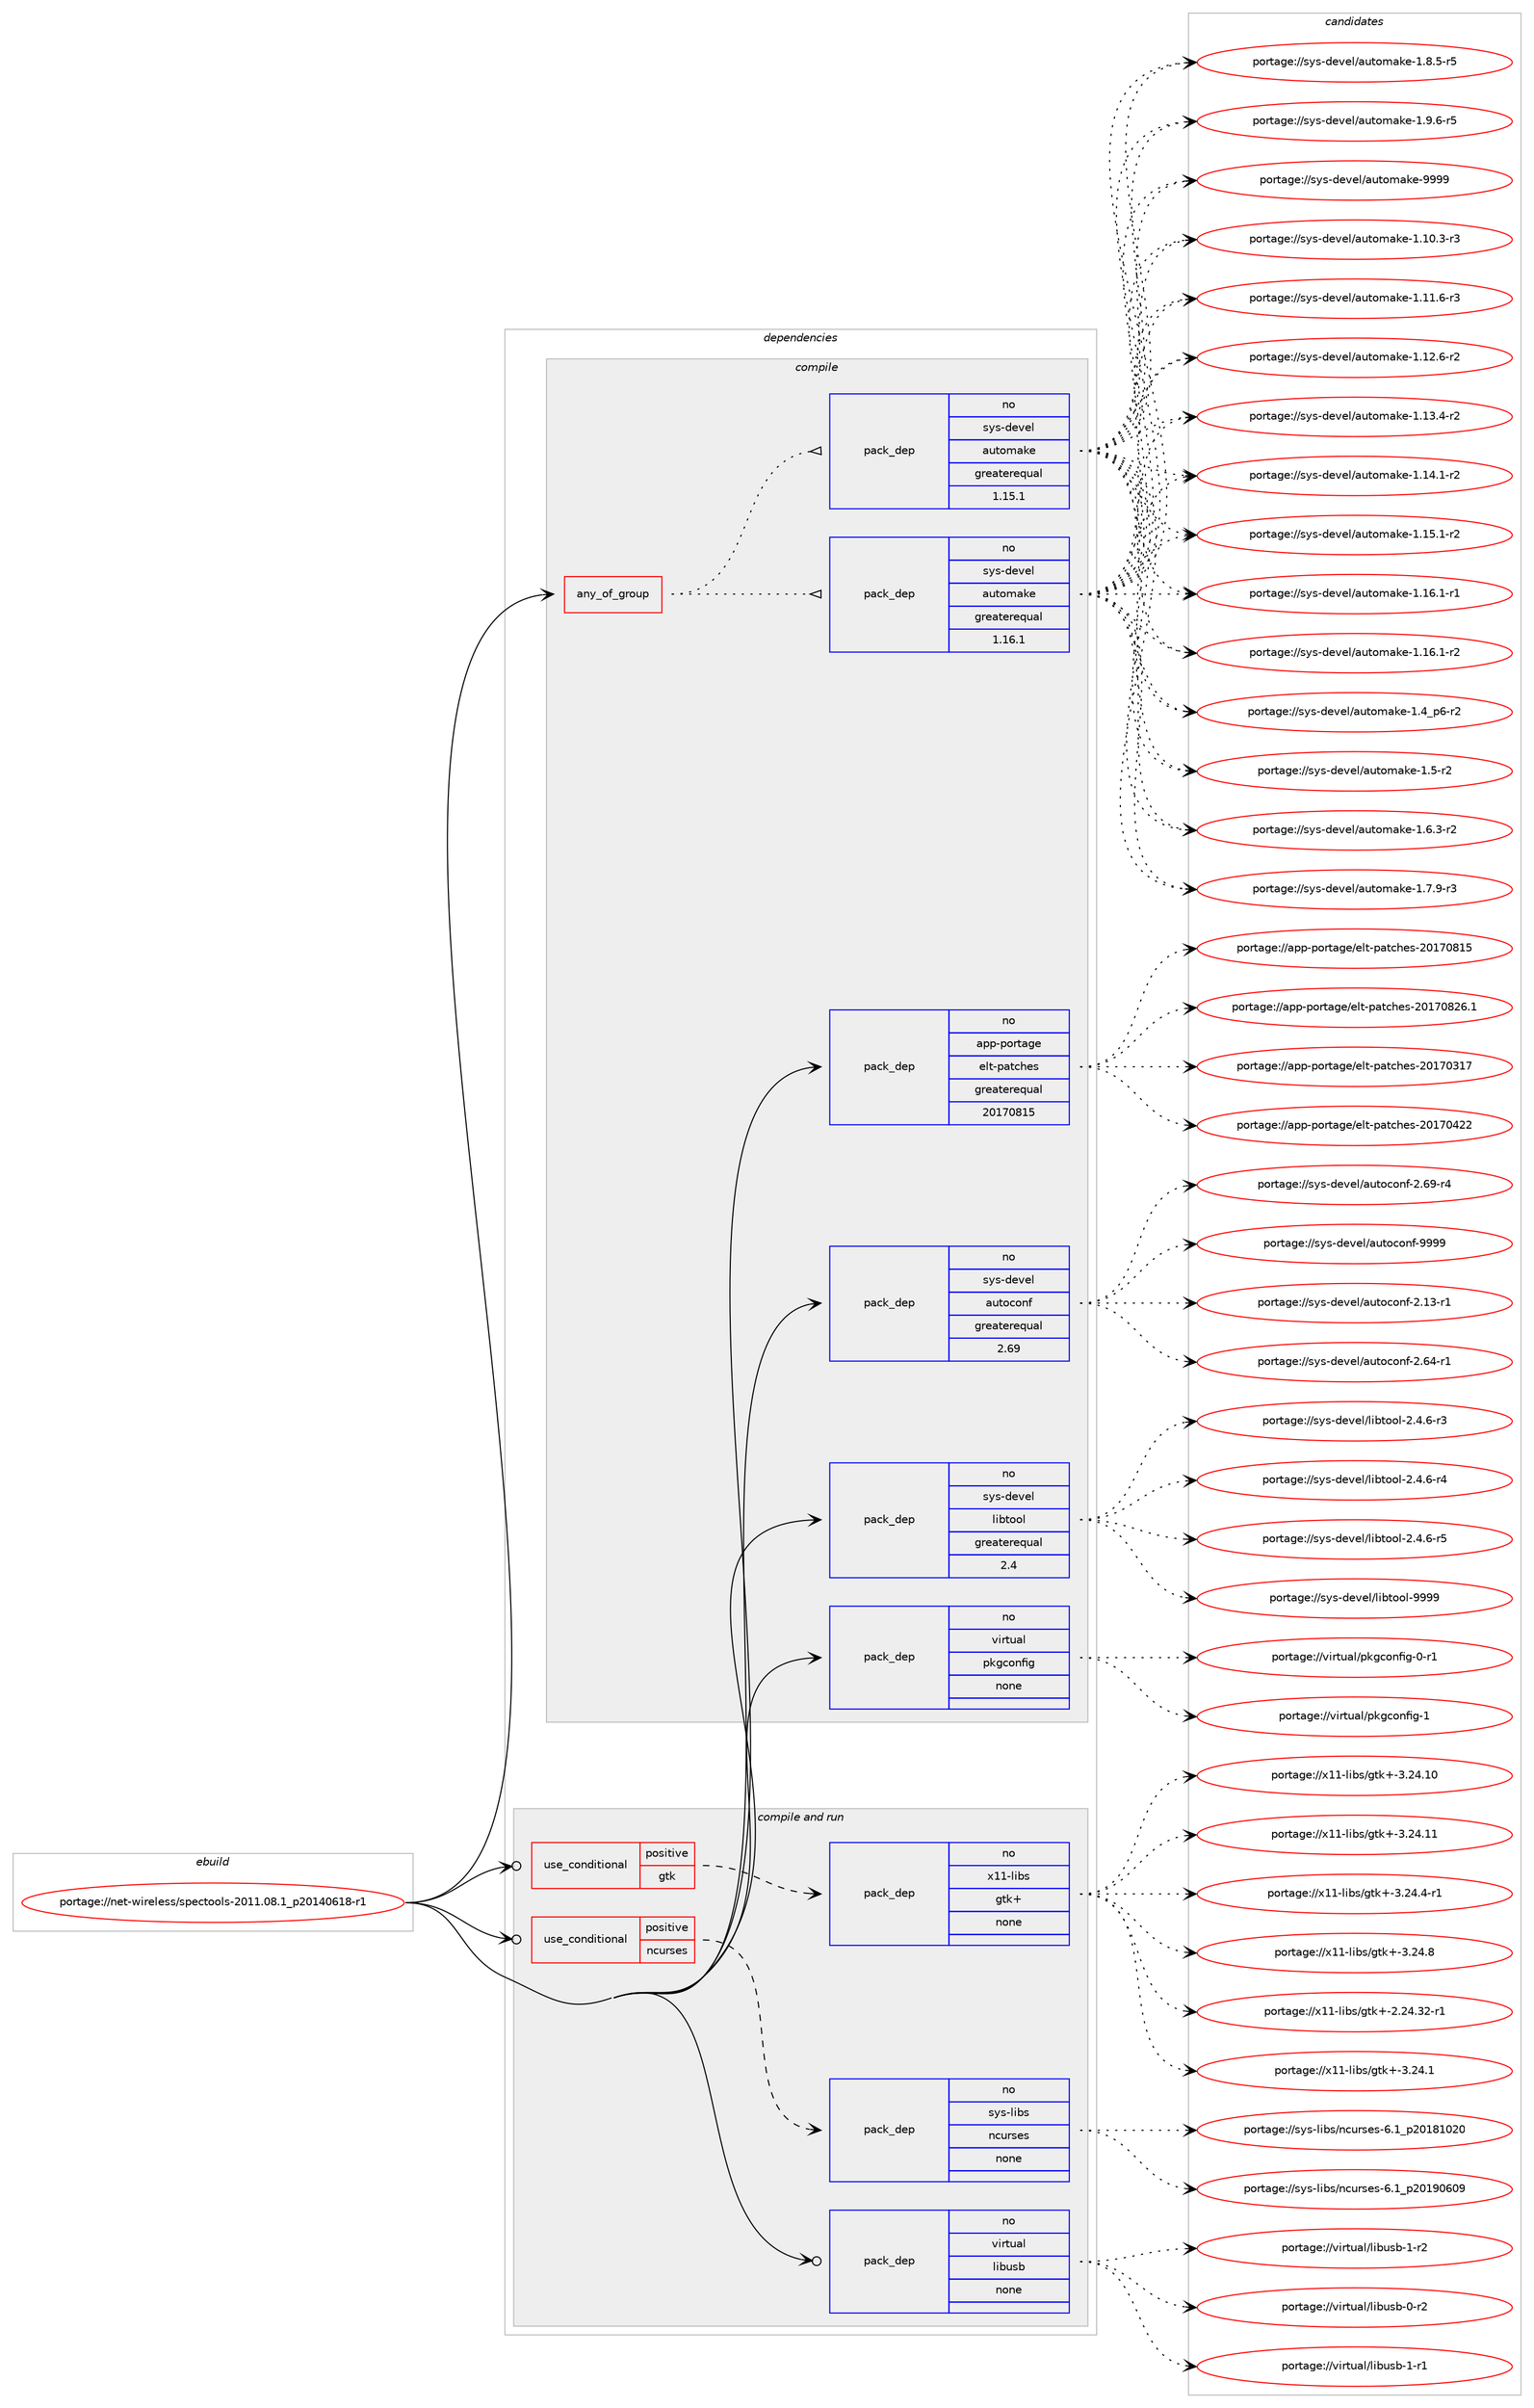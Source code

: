 digraph prolog {

# *************
# Graph options
# *************

newrank=true;
concentrate=true;
compound=true;
graph [rankdir=LR,fontname=Helvetica,fontsize=10,ranksep=1.5];#, ranksep=2.5, nodesep=0.2];
edge  [arrowhead=vee];
node  [fontname=Helvetica,fontsize=10];

# **********
# The ebuild
# **********

subgraph cluster_leftcol {
color=gray;
rank=same;
label=<<i>ebuild</i>>;
id [label="portage://net-wireless/spectools-2011.08.1_p20140618-r1", color=red, width=4, href="../net-wireless/spectools-2011.08.1_p20140618-r1.svg"];
}

# ****************
# The dependencies
# ****************

subgraph cluster_midcol {
color=gray;
label=<<i>dependencies</i>>;
subgraph cluster_compile {
fillcolor="#eeeeee";
style=filled;
label=<<i>compile</i>>;
subgraph any6211 {
dependency378287 [label=<<TABLE BORDER="0" CELLBORDER="1" CELLSPACING="0" CELLPADDING="4"><TR><TD CELLPADDING="10">any_of_group</TD></TR></TABLE>>, shape=none, color=red];subgraph pack277252 {
dependency378288 [label=<<TABLE BORDER="0" CELLBORDER="1" CELLSPACING="0" CELLPADDING="4" WIDTH="220"><TR><TD ROWSPAN="6" CELLPADDING="30">pack_dep</TD></TR><TR><TD WIDTH="110">no</TD></TR><TR><TD>sys-devel</TD></TR><TR><TD>automake</TD></TR><TR><TD>greaterequal</TD></TR><TR><TD>1.16.1</TD></TR></TABLE>>, shape=none, color=blue];
}
dependency378287:e -> dependency378288:w [weight=20,style="dotted",arrowhead="oinv"];
subgraph pack277253 {
dependency378289 [label=<<TABLE BORDER="0" CELLBORDER="1" CELLSPACING="0" CELLPADDING="4" WIDTH="220"><TR><TD ROWSPAN="6" CELLPADDING="30">pack_dep</TD></TR><TR><TD WIDTH="110">no</TD></TR><TR><TD>sys-devel</TD></TR><TR><TD>automake</TD></TR><TR><TD>greaterequal</TD></TR><TR><TD>1.15.1</TD></TR></TABLE>>, shape=none, color=blue];
}
dependency378287:e -> dependency378289:w [weight=20,style="dotted",arrowhead="oinv"];
}
id:e -> dependency378287:w [weight=20,style="solid",arrowhead="vee"];
subgraph pack277254 {
dependency378290 [label=<<TABLE BORDER="0" CELLBORDER="1" CELLSPACING="0" CELLPADDING="4" WIDTH="220"><TR><TD ROWSPAN="6" CELLPADDING="30">pack_dep</TD></TR><TR><TD WIDTH="110">no</TD></TR><TR><TD>app-portage</TD></TR><TR><TD>elt-patches</TD></TR><TR><TD>greaterequal</TD></TR><TR><TD>20170815</TD></TR></TABLE>>, shape=none, color=blue];
}
id:e -> dependency378290:w [weight=20,style="solid",arrowhead="vee"];
subgraph pack277255 {
dependency378291 [label=<<TABLE BORDER="0" CELLBORDER="1" CELLSPACING="0" CELLPADDING="4" WIDTH="220"><TR><TD ROWSPAN="6" CELLPADDING="30">pack_dep</TD></TR><TR><TD WIDTH="110">no</TD></TR><TR><TD>sys-devel</TD></TR><TR><TD>autoconf</TD></TR><TR><TD>greaterequal</TD></TR><TR><TD>2.69</TD></TR></TABLE>>, shape=none, color=blue];
}
id:e -> dependency378291:w [weight=20,style="solid",arrowhead="vee"];
subgraph pack277256 {
dependency378292 [label=<<TABLE BORDER="0" CELLBORDER="1" CELLSPACING="0" CELLPADDING="4" WIDTH="220"><TR><TD ROWSPAN="6" CELLPADDING="30">pack_dep</TD></TR><TR><TD WIDTH="110">no</TD></TR><TR><TD>sys-devel</TD></TR><TR><TD>libtool</TD></TR><TR><TD>greaterequal</TD></TR><TR><TD>2.4</TD></TR></TABLE>>, shape=none, color=blue];
}
id:e -> dependency378292:w [weight=20,style="solid",arrowhead="vee"];
subgraph pack277257 {
dependency378293 [label=<<TABLE BORDER="0" CELLBORDER="1" CELLSPACING="0" CELLPADDING="4" WIDTH="220"><TR><TD ROWSPAN="6" CELLPADDING="30">pack_dep</TD></TR><TR><TD WIDTH="110">no</TD></TR><TR><TD>virtual</TD></TR><TR><TD>pkgconfig</TD></TR><TR><TD>none</TD></TR><TR><TD></TD></TR></TABLE>>, shape=none, color=blue];
}
id:e -> dependency378293:w [weight=20,style="solid",arrowhead="vee"];
}
subgraph cluster_compileandrun {
fillcolor="#eeeeee";
style=filled;
label=<<i>compile and run</i>>;
subgraph cond94626 {
dependency378294 [label=<<TABLE BORDER="0" CELLBORDER="1" CELLSPACING="0" CELLPADDING="4"><TR><TD ROWSPAN="3" CELLPADDING="10">use_conditional</TD></TR><TR><TD>positive</TD></TR><TR><TD>gtk</TD></TR></TABLE>>, shape=none, color=red];
subgraph pack277258 {
dependency378295 [label=<<TABLE BORDER="0" CELLBORDER="1" CELLSPACING="0" CELLPADDING="4" WIDTH="220"><TR><TD ROWSPAN="6" CELLPADDING="30">pack_dep</TD></TR><TR><TD WIDTH="110">no</TD></TR><TR><TD>x11-libs</TD></TR><TR><TD>gtk+</TD></TR><TR><TD>none</TD></TR><TR><TD></TD></TR></TABLE>>, shape=none, color=blue];
}
dependency378294:e -> dependency378295:w [weight=20,style="dashed",arrowhead="vee"];
}
id:e -> dependency378294:w [weight=20,style="solid",arrowhead="odotvee"];
subgraph cond94627 {
dependency378296 [label=<<TABLE BORDER="0" CELLBORDER="1" CELLSPACING="0" CELLPADDING="4"><TR><TD ROWSPAN="3" CELLPADDING="10">use_conditional</TD></TR><TR><TD>positive</TD></TR><TR><TD>ncurses</TD></TR></TABLE>>, shape=none, color=red];
subgraph pack277259 {
dependency378297 [label=<<TABLE BORDER="0" CELLBORDER="1" CELLSPACING="0" CELLPADDING="4" WIDTH="220"><TR><TD ROWSPAN="6" CELLPADDING="30">pack_dep</TD></TR><TR><TD WIDTH="110">no</TD></TR><TR><TD>sys-libs</TD></TR><TR><TD>ncurses</TD></TR><TR><TD>none</TD></TR><TR><TD></TD></TR></TABLE>>, shape=none, color=blue];
}
dependency378296:e -> dependency378297:w [weight=20,style="dashed",arrowhead="vee"];
}
id:e -> dependency378296:w [weight=20,style="solid",arrowhead="odotvee"];
subgraph pack277260 {
dependency378298 [label=<<TABLE BORDER="0" CELLBORDER="1" CELLSPACING="0" CELLPADDING="4" WIDTH="220"><TR><TD ROWSPAN="6" CELLPADDING="30">pack_dep</TD></TR><TR><TD WIDTH="110">no</TD></TR><TR><TD>virtual</TD></TR><TR><TD>libusb</TD></TR><TR><TD>none</TD></TR><TR><TD></TD></TR></TABLE>>, shape=none, color=blue];
}
id:e -> dependency378298:w [weight=20,style="solid",arrowhead="odotvee"];
}
subgraph cluster_run {
fillcolor="#eeeeee";
style=filled;
label=<<i>run</i>>;
}
}

# **************
# The candidates
# **************

subgraph cluster_choices {
rank=same;
color=gray;
label=<<i>candidates</i>>;

subgraph choice277252 {
color=black;
nodesep=1;
choiceportage11512111545100101118101108479711711611110997107101454946494846514511451 [label="portage://sys-devel/automake-1.10.3-r3", color=red, width=4,href="../sys-devel/automake-1.10.3-r3.svg"];
choiceportage11512111545100101118101108479711711611110997107101454946494946544511451 [label="portage://sys-devel/automake-1.11.6-r3", color=red, width=4,href="../sys-devel/automake-1.11.6-r3.svg"];
choiceportage11512111545100101118101108479711711611110997107101454946495046544511450 [label="portage://sys-devel/automake-1.12.6-r2", color=red, width=4,href="../sys-devel/automake-1.12.6-r2.svg"];
choiceportage11512111545100101118101108479711711611110997107101454946495146524511450 [label="portage://sys-devel/automake-1.13.4-r2", color=red, width=4,href="../sys-devel/automake-1.13.4-r2.svg"];
choiceportage11512111545100101118101108479711711611110997107101454946495246494511450 [label="portage://sys-devel/automake-1.14.1-r2", color=red, width=4,href="../sys-devel/automake-1.14.1-r2.svg"];
choiceportage11512111545100101118101108479711711611110997107101454946495346494511450 [label="portage://sys-devel/automake-1.15.1-r2", color=red, width=4,href="../sys-devel/automake-1.15.1-r2.svg"];
choiceportage11512111545100101118101108479711711611110997107101454946495446494511449 [label="portage://sys-devel/automake-1.16.1-r1", color=red, width=4,href="../sys-devel/automake-1.16.1-r1.svg"];
choiceportage11512111545100101118101108479711711611110997107101454946495446494511450 [label="portage://sys-devel/automake-1.16.1-r2", color=red, width=4,href="../sys-devel/automake-1.16.1-r2.svg"];
choiceportage115121115451001011181011084797117116111109971071014549465295112544511450 [label="portage://sys-devel/automake-1.4_p6-r2", color=red, width=4,href="../sys-devel/automake-1.4_p6-r2.svg"];
choiceportage11512111545100101118101108479711711611110997107101454946534511450 [label="portage://sys-devel/automake-1.5-r2", color=red, width=4,href="../sys-devel/automake-1.5-r2.svg"];
choiceportage115121115451001011181011084797117116111109971071014549465446514511450 [label="portage://sys-devel/automake-1.6.3-r2", color=red, width=4,href="../sys-devel/automake-1.6.3-r2.svg"];
choiceportage115121115451001011181011084797117116111109971071014549465546574511451 [label="portage://sys-devel/automake-1.7.9-r3", color=red, width=4,href="../sys-devel/automake-1.7.9-r3.svg"];
choiceportage115121115451001011181011084797117116111109971071014549465646534511453 [label="portage://sys-devel/automake-1.8.5-r5", color=red, width=4,href="../sys-devel/automake-1.8.5-r5.svg"];
choiceportage115121115451001011181011084797117116111109971071014549465746544511453 [label="portage://sys-devel/automake-1.9.6-r5", color=red, width=4,href="../sys-devel/automake-1.9.6-r5.svg"];
choiceportage115121115451001011181011084797117116111109971071014557575757 [label="portage://sys-devel/automake-9999", color=red, width=4,href="../sys-devel/automake-9999.svg"];
dependency378288:e -> choiceportage11512111545100101118101108479711711611110997107101454946494846514511451:w [style=dotted,weight="100"];
dependency378288:e -> choiceportage11512111545100101118101108479711711611110997107101454946494946544511451:w [style=dotted,weight="100"];
dependency378288:e -> choiceportage11512111545100101118101108479711711611110997107101454946495046544511450:w [style=dotted,weight="100"];
dependency378288:e -> choiceportage11512111545100101118101108479711711611110997107101454946495146524511450:w [style=dotted,weight="100"];
dependency378288:e -> choiceportage11512111545100101118101108479711711611110997107101454946495246494511450:w [style=dotted,weight="100"];
dependency378288:e -> choiceportage11512111545100101118101108479711711611110997107101454946495346494511450:w [style=dotted,weight="100"];
dependency378288:e -> choiceportage11512111545100101118101108479711711611110997107101454946495446494511449:w [style=dotted,weight="100"];
dependency378288:e -> choiceportage11512111545100101118101108479711711611110997107101454946495446494511450:w [style=dotted,weight="100"];
dependency378288:e -> choiceportage115121115451001011181011084797117116111109971071014549465295112544511450:w [style=dotted,weight="100"];
dependency378288:e -> choiceportage11512111545100101118101108479711711611110997107101454946534511450:w [style=dotted,weight="100"];
dependency378288:e -> choiceportage115121115451001011181011084797117116111109971071014549465446514511450:w [style=dotted,weight="100"];
dependency378288:e -> choiceportage115121115451001011181011084797117116111109971071014549465546574511451:w [style=dotted,weight="100"];
dependency378288:e -> choiceportage115121115451001011181011084797117116111109971071014549465646534511453:w [style=dotted,weight="100"];
dependency378288:e -> choiceportage115121115451001011181011084797117116111109971071014549465746544511453:w [style=dotted,weight="100"];
dependency378288:e -> choiceportage115121115451001011181011084797117116111109971071014557575757:w [style=dotted,weight="100"];
}
subgraph choice277253 {
color=black;
nodesep=1;
choiceportage11512111545100101118101108479711711611110997107101454946494846514511451 [label="portage://sys-devel/automake-1.10.3-r3", color=red, width=4,href="../sys-devel/automake-1.10.3-r3.svg"];
choiceportage11512111545100101118101108479711711611110997107101454946494946544511451 [label="portage://sys-devel/automake-1.11.6-r3", color=red, width=4,href="../sys-devel/automake-1.11.6-r3.svg"];
choiceportage11512111545100101118101108479711711611110997107101454946495046544511450 [label="portage://sys-devel/automake-1.12.6-r2", color=red, width=4,href="../sys-devel/automake-1.12.6-r2.svg"];
choiceportage11512111545100101118101108479711711611110997107101454946495146524511450 [label="portage://sys-devel/automake-1.13.4-r2", color=red, width=4,href="../sys-devel/automake-1.13.4-r2.svg"];
choiceportage11512111545100101118101108479711711611110997107101454946495246494511450 [label="portage://sys-devel/automake-1.14.1-r2", color=red, width=4,href="../sys-devel/automake-1.14.1-r2.svg"];
choiceportage11512111545100101118101108479711711611110997107101454946495346494511450 [label="portage://sys-devel/automake-1.15.1-r2", color=red, width=4,href="../sys-devel/automake-1.15.1-r2.svg"];
choiceportage11512111545100101118101108479711711611110997107101454946495446494511449 [label="portage://sys-devel/automake-1.16.1-r1", color=red, width=4,href="../sys-devel/automake-1.16.1-r1.svg"];
choiceportage11512111545100101118101108479711711611110997107101454946495446494511450 [label="portage://sys-devel/automake-1.16.1-r2", color=red, width=4,href="../sys-devel/automake-1.16.1-r2.svg"];
choiceportage115121115451001011181011084797117116111109971071014549465295112544511450 [label="portage://sys-devel/automake-1.4_p6-r2", color=red, width=4,href="../sys-devel/automake-1.4_p6-r2.svg"];
choiceportage11512111545100101118101108479711711611110997107101454946534511450 [label="portage://sys-devel/automake-1.5-r2", color=red, width=4,href="../sys-devel/automake-1.5-r2.svg"];
choiceportage115121115451001011181011084797117116111109971071014549465446514511450 [label="portage://sys-devel/automake-1.6.3-r2", color=red, width=4,href="../sys-devel/automake-1.6.3-r2.svg"];
choiceportage115121115451001011181011084797117116111109971071014549465546574511451 [label="portage://sys-devel/automake-1.7.9-r3", color=red, width=4,href="../sys-devel/automake-1.7.9-r3.svg"];
choiceportage115121115451001011181011084797117116111109971071014549465646534511453 [label="portage://sys-devel/automake-1.8.5-r5", color=red, width=4,href="../sys-devel/automake-1.8.5-r5.svg"];
choiceportage115121115451001011181011084797117116111109971071014549465746544511453 [label="portage://sys-devel/automake-1.9.6-r5", color=red, width=4,href="../sys-devel/automake-1.9.6-r5.svg"];
choiceportage115121115451001011181011084797117116111109971071014557575757 [label="portage://sys-devel/automake-9999", color=red, width=4,href="../sys-devel/automake-9999.svg"];
dependency378289:e -> choiceportage11512111545100101118101108479711711611110997107101454946494846514511451:w [style=dotted,weight="100"];
dependency378289:e -> choiceportage11512111545100101118101108479711711611110997107101454946494946544511451:w [style=dotted,weight="100"];
dependency378289:e -> choiceportage11512111545100101118101108479711711611110997107101454946495046544511450:w [style=dotted,weight="100"];
dependency378289:e -> choiceportage11512111545100101118101108479711711611110997107101454946495146524511450:w [style=dotted,weight="100"];
dependency378289:e -> choiceportage11512111545100101118101108479711711611110997107101454946495246494511450:w [style=dotted,weight="100"];
dependency378289:e -> choiceportage11512111545100101118101108479711711611110997107101454946495346494511450:w [style=dotted,weight="100"];
dependency378289:e -> choiceportage11512111545100101118101108479711711611110997107101454946495446494511449:w [style=dotted,weight="100"];
dependency378289:e -> choiceportage11512111545100101118101108479711711611110997107101454946495446494511450:w [style=dotted,weight="100"];
dependency378289:e -> choiceportage115121115451001011181011084797117116111109971071014549465295112544511450:w [style=dotted,weight="100"];
dependency378289:e -> choiceportage11512111545100101118101108479711711611110997107101454946534511450:w [style=dotted,weight="100"];
dependency378289:e -> choiceportage115121115451001011181011084797117116111109971071014549465446514511450:w [style=dotted,weight="100"];
dependency378289:e -> choiceportage115121115451001011181011084797117116111109971071014549465546574511451:w [style=dotted,weight="100"];
dependency378289:e -> choiceportage115121115451001011181011084797117116111109971071014549465646534511453:w [style=dotted,weight="100"];
dependency378289:e -> choiceportage115121115451001011181011084797117116111109971071014549465746544511453:w [style=dotted,weight="100"];
dependency378289:e -> choiceportage115121115451001011181011084797117116111109971071014557575757:w [style=dotted,weight="100"];
}
subgraph choice277254 {
color=black;
nodesep=1;
choiceportage97112112451121111141169710310147101108116451129711699104101115455048495548514955 [label="portage://app-portage/elt-patches-20170317", color=red, width=4,href="../app-portage/elt-patches-20170317.svg"];
choiceportage97112112451121111141169710310147101108116451129711699104101115455048495548525050 [label="portage://app-portage/elt-patches-20170422", color=red, width=4,href="../app-portage/elt-patches-20170422.svg"];
choiceportage97112112451121111141169710310147101108116451129711699104101115455048495548564953 [label="portage://app-portage/elt-patches-20170815", color=red, width=4,href="../app-portage/elt-patches-20170815.svg"];
choiceportage971121124511211111411697103101471011081164511297116991041011154550484955485650544649 [label="portage://app-portage/elt-patches-20170826.1", color=red, width=4,href="../app-portage/elt-patches-20170826.1.svg"];
dependency378290:e -> choiceportage97112112451121111141169710310147101108116451129711699104101115455048495548514955:w [style=dotted,weight="100"];
dependency378290:e -> choiceportage97112112451121111141169710310147101108116451129711699104101115455048495548525050:w [style=dotted,weight="100"];
dependency378290:e -> choiceportage97112112451121111141169710310147101108116451129711699104101115455048495548564953:w [style=dotted,weight="100"];
dependency378290:e -> choiceportage971121124511211111411697103101471011081164511297116991041011154550484955485650544649:w [style=dotted,weight="100"];
}
subgraph choice277255 {
color=black;
nodesep=1;
choiceportage1151211154510010111810110847971171161119911111010245504649514511449 [label="portage://sys-devel/autoconf-2.13-r1", color=red, width=4,href="../sys-devel/autoconf-2.13-r1.svg"];
choiceportage1151211154510010111810110847971171161119911111010245504654524511449 [label="portage://sys-devel/autoconf-2.64-r1", color=red, width=4,href="../sys-devel/autoconf-2.64-r1.svg"];
choiceportage1151211154510010111810110847971171161119911111010245504654574511452 [label="portage://sys-devel/autoconf-2.69-r4", color=red, width=4,href="../sys-devel/autoconf-2.69-r4.svg"];
choiceportage115121115451001011181011084797117116111991111101024557575757 [label="portage://sys-devel/autoconf-9999", color=red, width=4,href="../sys-devel/autoconf-9999.svg"];
dependency378291:e -> choiceportage1151211154510010111810110847971171161119911111010245504649514511449:w [style=dotted,weight="100"];
dependency378291:e -> choiceportage1151211154510010111810110847971171161119911111010245504654524511449:w [style=dotted,weight="100"];
dependency378291:e -> choiceportage1151211154510010111810110847971171161119911111010245504654574511452:w [style=dotted,weight="100"];
dependency378291:e -> choiceportage115121115451001011181011084797117116111991111101024557575757:w [style=dotted,weight="100"];
}
subgraph choice277256 {
color=black;
nodesep=1;
choiceportage1151211154510010111810110847108105981161111111084550465246544511451 [label="portage://sys-devel/libtool-2.4.6-r3", color=red, width=4,href="../sys-devel/libtool-2.4.6-r3.svg"];
choiceportage1151211154510010111810110847108105981161111111084550465246544511452 [label="portage://sys-devel/libtool-2.4.6-r4", color=red, width=4,href="../sys-devel/libtool-2.4.6-r4.svg"];
choiceportage1151211154510010111810110847108105981161111111084550465246544511453 [label="portage://sys-devel/libtool-2.4.6-r5", color=red, width=4,href="../sys-devel/libtool-2.4.6-r5.svg"];
choiceportage1151211154510010111810110847108105981161111111084557575757 [label="portage://sys-devel/libtool-9999", color=red, width=4,href="../sys-devel/libtool-9999.svg"];
dependency378292:e -> choiceportage1151211154510010111810110847108105981161111111084550465246544511451:w [style=dotted,weight="100"];
dependency378292:e -> choiceportage1151211154510010111810110847108105981161111111084550465246544511452:w [style=dotted,weight="100"];
dependency378292:e -> choiceportage1151211154510010111810110847108105981161111111084550465246544511453:w [style=dotted,weight="100"];
dependency378292:e -> choiceportage1151211154510010111810110847108105981161111111084557575757:w [style=dotted,weight="100"];
}
subgraph choice277257 {
color=black;
nodesep=1;
choiceportage11810511411611797108471121071039911111010210510345484511449 [label="portage://virtual/pkgconfig-0-r1", color=red, width=4,href="../virtual/pkgconfig-0-r1.svg"];
choiceportage1181051141161179710847112107103991111101021051034549 [label="portage://virtual/pkgconfig-1", color=red, width=4,href="../virtual/pkgconfig-1.svg"];
dependency378293:e -> choiceportage11810511411611797108471121071039911111010210510345484511449:w [style=dotted,weight="100"];
dependency378293:e -> choiceportage1181051141161179710847112107103991111101021051034549:w [style=dotted,weight="100"];
}
subgraph choice277258 {
color=black;
nodesep=1;
choiceportage12049494510810598115471031161074345504650524651504511449 [label="portage://x11-libs/gtk+-2.24.32-r1", color=red, width=4,href="../x11-libs/gtk+-2.24.32-r1.svg"];
choiceportage12049494510810598115471031161074345514650524649 [label="portage://x11-libs/gtk+-3.24.1", color=red, width=4,href="../x11-libs/gtk+-3.24.1.svg"];
choiceportage1204949451081059811547103116107434551465052464948 [label="portage://x11-libs/gtk+-3.24.10", color=red, width=4,href="../x11-libs/gtk+-3.24.10.svg"];
choiceportage1204949451081059811547103116107434551465052464949 [label="portage://x11-libs/gtk+-3.24.11", color=red, width=4,href="../x11-libs/gtk+-3.24.11.svg"];
choiceportage120494945108105981154710311610743455146505246524511449 [label="portage://x11-libs/gtk+-3.24.4-r1", color=red, width=4,href="../x11-libs/gtk+-3.24.4-r1.svg"];
choiceportage12049494510810598115471031161074345514650524656 [label="portage://x11-libs/gtk+-3.24.8", color=red, width=4,href="../x11-libs/gtk+-3.24.8.svg"];
dependency378295:e -> choiceportage12049494510810598115471031161074345504650524651504511449:w [style=dotted,weight="100"];
dependency378295:e -> choiceportage12049494510810598115471031161074345514650524649:w [style=dotted,weight="100"];
dependency378295:e -> choiceportage1204949451081059811547103116107434551465052464948:w [style=dotted,weight="100"];
dependency378295:e -> choiceportage1204949451081059811547103116107434551465052464949:w [style=dotted,weight="100"];
dependency378295:e -> choiceportage120494945108105981154710311610743455146505246524511449:w [style=dotted,weight="100"];
dependency378295:e -> choiceportage12049494510810598115471031161074345514650524656:w [style=dotted,weight="100"];
}
subgraph choice277259 {
color=black;
nodesep=1;
choiceportage1151211154510810598115471109911711411510111545544649951125048495649485048 [label="portage://sys-libs/ncurses-6.1_p20181020", color=red, width=4,href="../sys-libs/ncurses-6.1_p20181020.svg"];
choiceportage1151211154510810598115471109911711411510111545544649951125048495748544857 [label="portage://sys-libs/ncurses-6.1_p20190609", color=red, width=4,href="../sys-libs/ncurses-6.1_p20190609.svg"];
dependency378297:e -> choiceportage1151211154510810598115471109911711411510111545544649951125048495649485048:w [style=dotted,weight="100"];
dependency378297:e -> choiceportage1151211154510810598115471109911711411510111545544649951125048495748544857:w [style=dotted,weight="100"];
}
subgraph choice277260 {
color=black;
nodesep=1;
choiceportage1181051141161179710847108105981171159845484511450 [label="portage://virtual/libusb-0-r2", color=red, width=4,href="../virtual/libusb-0-r2.svg"];
choiceportage1181051141161179710847108105981171159845494511449 [label="portage://virtual/libusb-1-r1", color=red, width=4,href="../virtual/libusb-1-r1.svg"];
choiceportage1181051141161179710847108105981171159845494511450 [label="portage://virtual/libusb-1-r2", color=red, width=4,href="../virtual/libusb-1-r2.svg"];
dependency378298:e -> choiceportage1181051141161179710847108105981171159845484511450:w [style=dotted,weight="100"];
dependency378298:e -> choiceportage1181051141161179710847108105981171159845494511449:w [style=dotted,weight="100"];
dependency378298:e -> choiceportage1181051141161179710847108105981171159845494511450:w [style=dotted,weight="100"];
}
}

}
